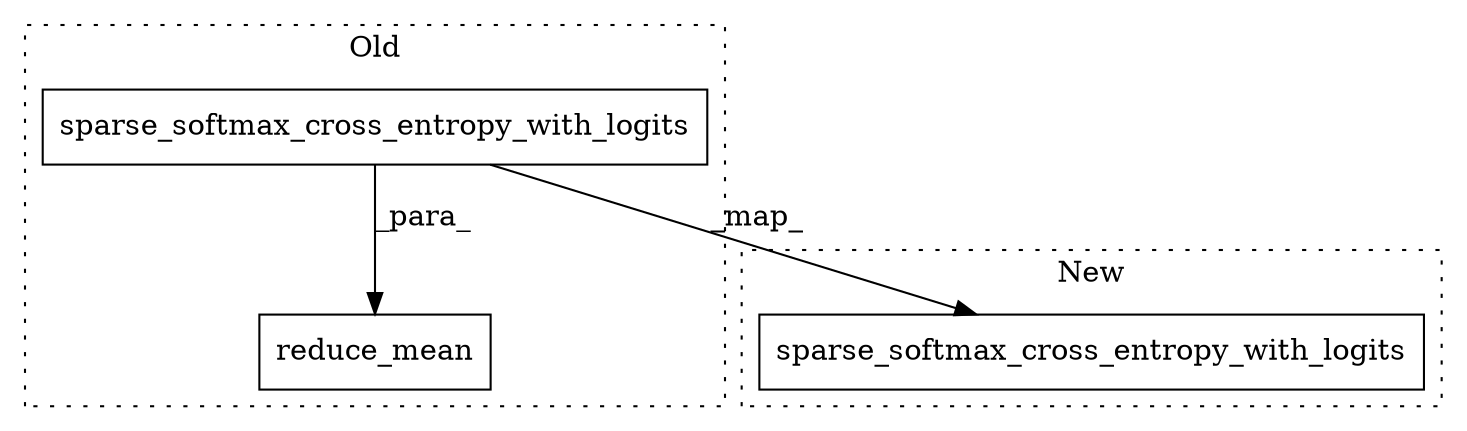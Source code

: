 digraph G {
subgraph cluster0 {
1 [label="sparse_softmax_cross_entropy_with_logits" a="32" s="3540,3604" l="41,1" shape="box"];
3 [label="reduce_mean" a="32" s="3514,3605" l="12,1" shape="box"];
label = "Old";
style="dotted";
}
subgraph cluster1 {
2 [label="sparse_softmax_cross_entropy_with_logits" a="32" s="3565,3629" l="41,1" shape="box"];
label = "New";
style="dotted";
}
1 -> 2 [label="_map_"];
1 -> 3 [label="_para_"];
}
